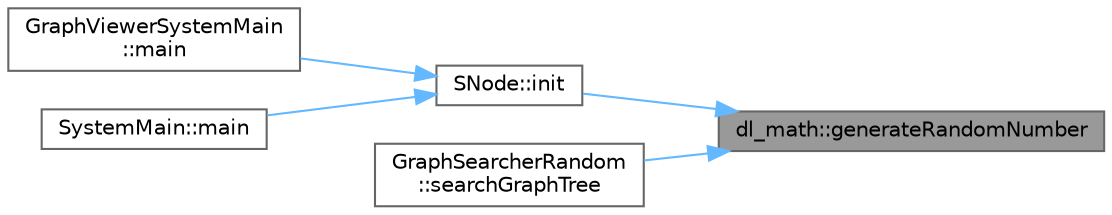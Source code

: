digraph "dl_math::generateRandomNumber"
{
 // LATEX_PDF_SIZE
  bgcolor="transparent";
  edge [fontname=Helvetica,fontsize=10,labelfontname=Helvetica,labelfontsize=10];
  node [fontname=Helvetica,fontsize=10,shape=box,height=0.2,width=0.4];
  rankdir="RL";
  Node1 [id="Node000001",label="dl_math::generateRandomNumber",height=0.2,width=0.4,color="gray40", fillcolor="grey60", style="filled", fontcolor="black",tooltip="指定した範囲内の乱数を生成する．"];
  Node1 -> Node2 [id="edge1_Node000001_Node000002",dir="back",color="steelblue1",style="solid",tooltip=" "];
  Node2 [id="Node000002",label="SNode::init",height=0.2,width=0.4,color="grey40", fillcolor="white", style="filled",URL="$struct_s_node.html#a12bd25c27bf8460a22087af5ae44838a",tooltip="初期化関数"];
  Node2 -> Node3 [id="edge2_Node000002_Node000003",dir="back",color="steelblue1",style="solid",tooltip=" "];
  Node3 [id="Node000003",label="GraphViewerSystemMain\l::main",height=0.2,width=0.4,color="grey40", fillcolor="white", style="filled",URL="$class_graph_viewer_system_main.html#a1373b5e56c53515c3aea05d443729f61",tooltip="メイン関数"];
  Node2 -> Node4 [id="edge3_Node000002_Node000004",dir="back",color="steelblue1",style="solid",tooltip=" "];
  Node4 [id="Node000004",label="SystemMain::main",height=0.2,width=0.4,color="grey40", fillcolor="white", style="filled",URL="$class_system_main.html#afd6aec5b53eb29cd818a8cdc014302c2",tooltip="いままでint mainで行われた処理をまとめたもの．目標地点へ着くか，歩容計画に失敗した場合に，シミュレーションを終える．規定の回数シミュレーションしたら終了する．"];
  Node1 -> Node5 [id="edge4_Node000001_Node000005",dir="back",color="steelblue1",style="solid",tooltip=" "];
  Node5 [id="Node000005",label="GraphSearcherRandom\l::searchGraphTree",height=0.2,width=0.4,color="grey40", fillcolor="white", style="filled",URL="$class_graph_searcher_random.html#ac4072a51ccf865746d9b9a5e2b6d46a2",tooltip="グラフを受け取り，その中から最適な次の動作を出力する．"];
}
